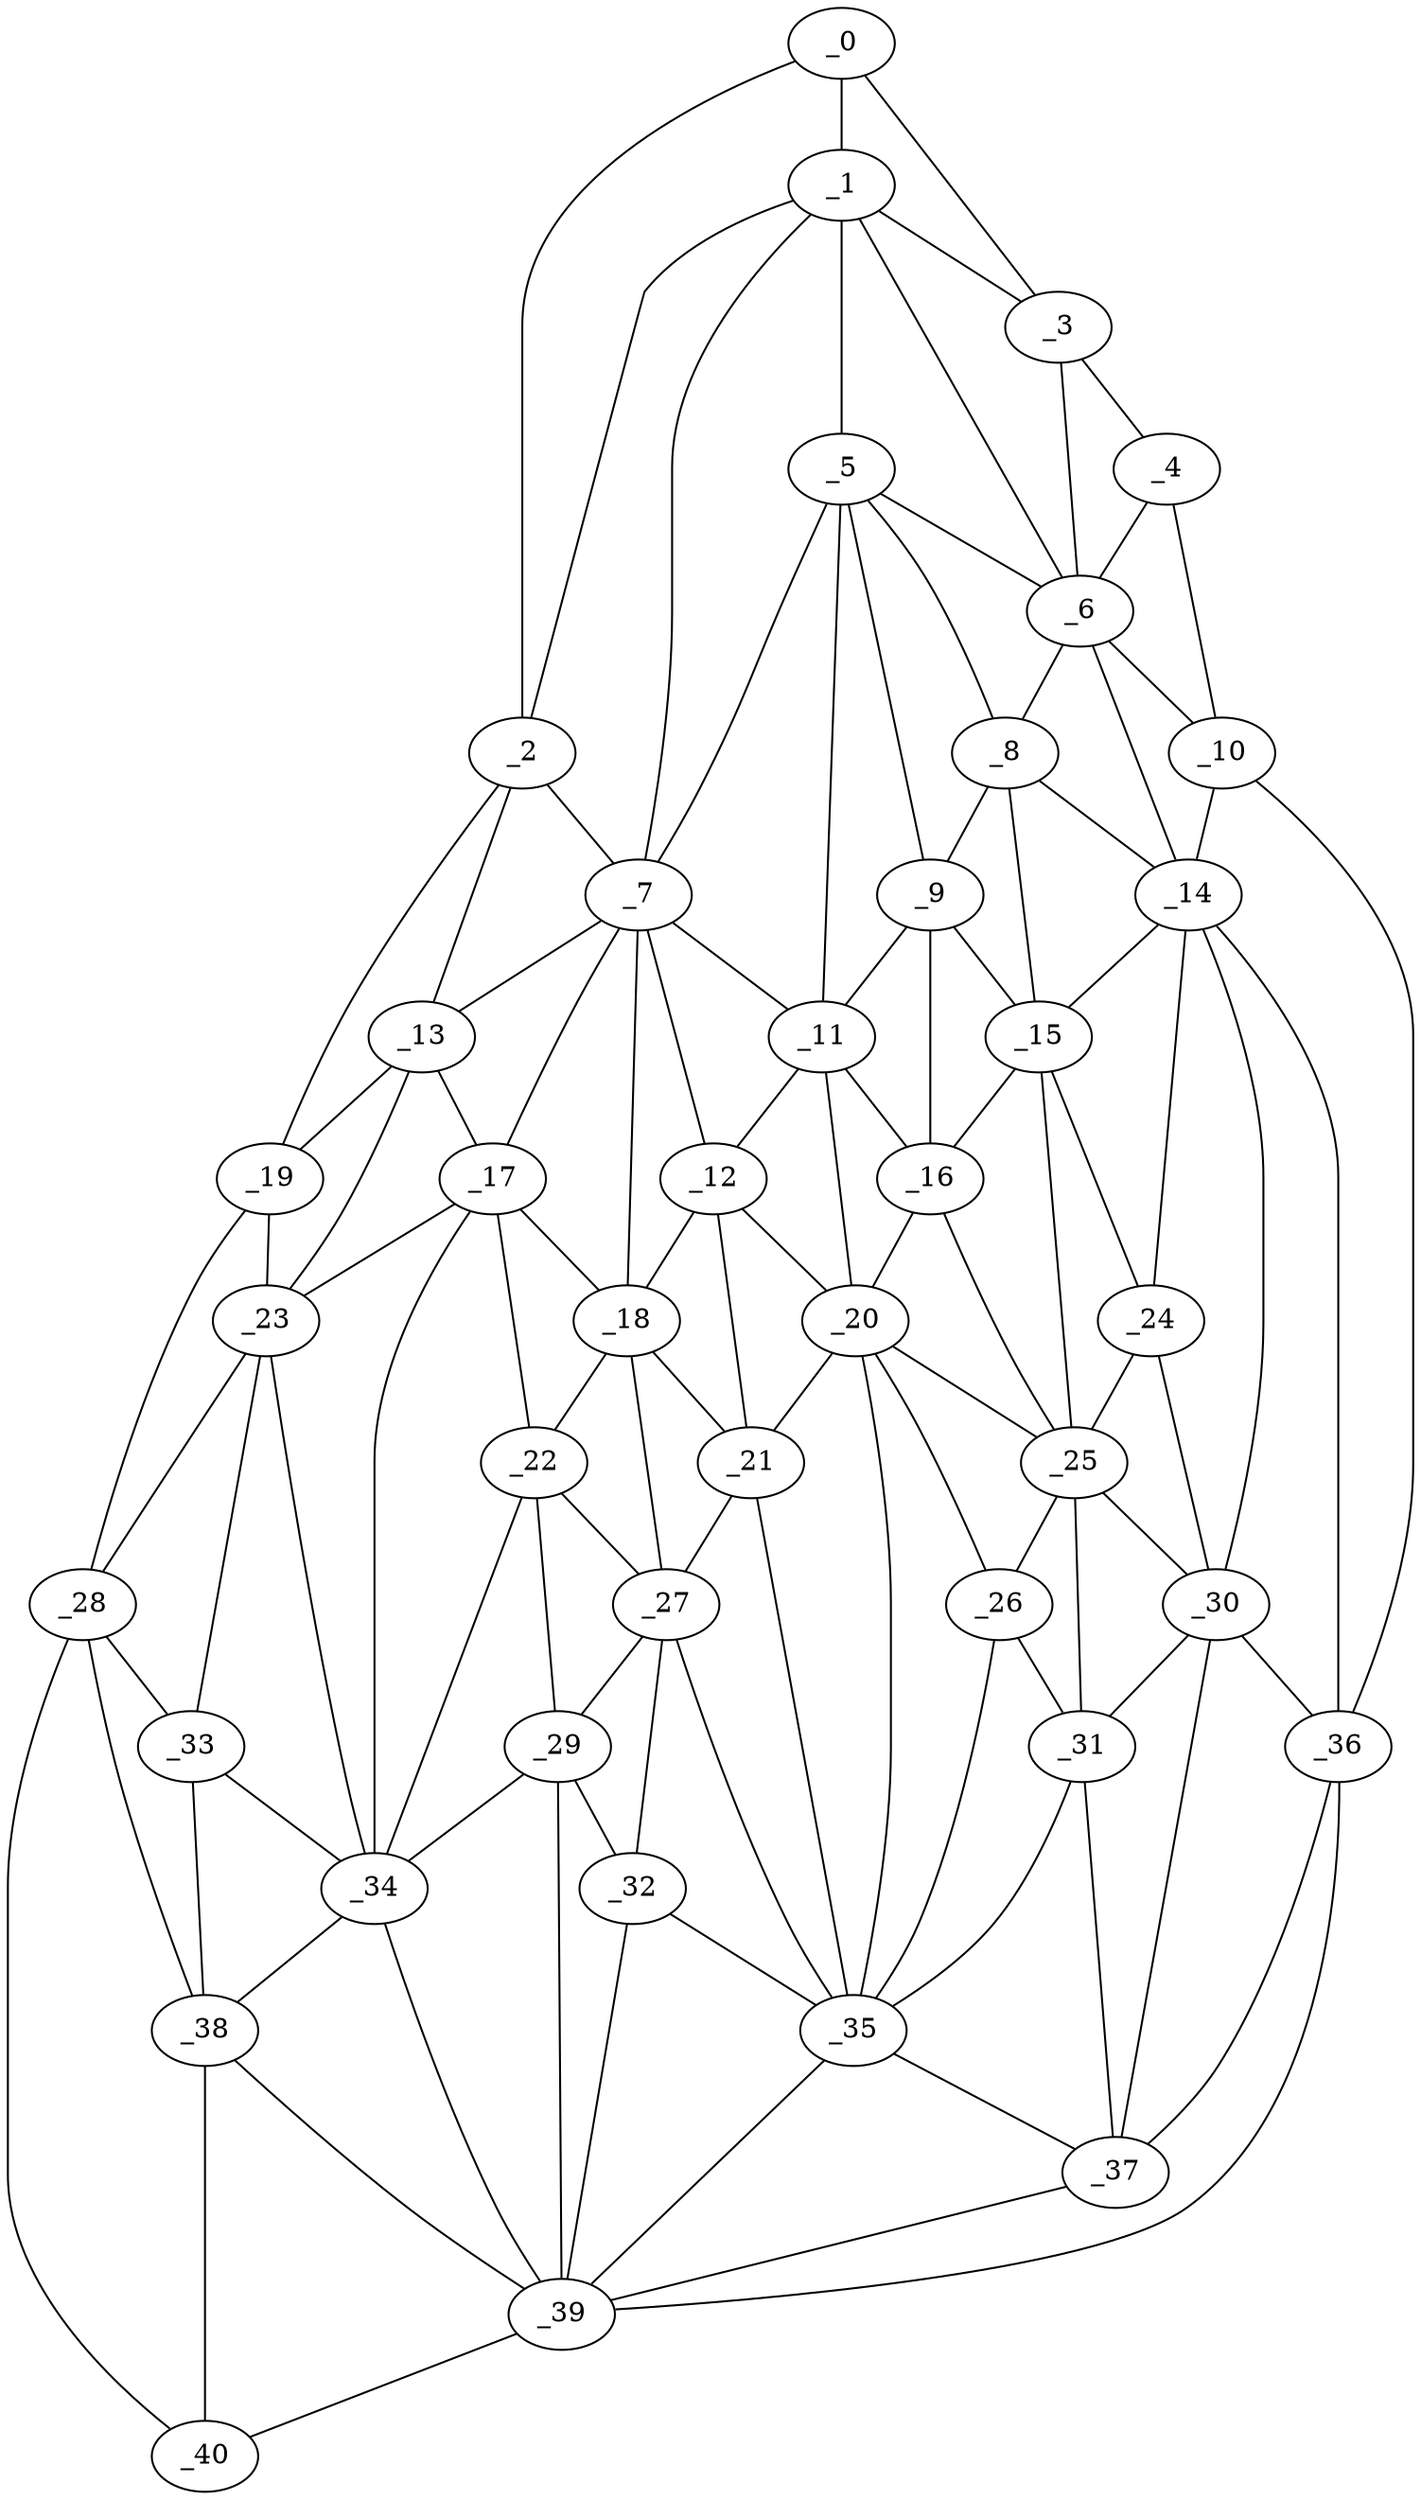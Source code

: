 graph "obj99__330.gxl" {
	_0	 [x=35,
		y=9];
	_1	 [x=36,
		y=16];
	_0 -- _1	 [valence=1];
	_2	 [x=39,
		y=118];
	_0 -- _2	 [valence=1];
	_3	 [x=44,
		y=4];
	_0 -- _3	 [valence=1];
	_1 -- _2	 [valence=1];
	_1 -- _3	 [valence=2];
	_5	 [x=53,
		y=33];
	_1 -- _5	 [valence=2];
	_6	 [x=54,
		y=6];
	_1 -- _6	 [valence=2];
	_7	 [x=57,
		y=76];
	_1 -- _7	 [valence=2];
	_2 -- _7	 [valence=2];
	_13	 [x=69,
		y=107];
	_2 -- _13	 [valence=2];
	_19	 [x=74,
		y=118];
	_2 -- _19	 [valence=1];
	_4	 [x=52,
		y=3];
	_3 -- _4	 [valence=1];
	_3 -- _6	 [valence=2];
	_4 -- _6	 [valence=2];
	_10	 [x=64,
		y=4];
	_4 -- _10	 [valence=1];
	_5 -- _6	 [valence=2];
	_5 -- _7	 [valence=1];
	_8	 [x=62,
		y=34];
	_5 -- _8	 [valence=1];
	_9	 [x=62,
		y=42];
	_5 -- _9	 [valence=2];
	_11	 [x=65,
		y=51];
	_5 -- _11	 [valence=2];
	_6 -- _8	 [valence=2];
	_6 -- _10	 [valence=1];
	_14	 [x=72,
		y=10];
	_6 -- _14	 [valence=2];
	_7 -- _11	 [valence=2];
	_12	 [x=68,
		y=57];
	_7 -- _12	 [valence=1];
	_7 -- _13	 [valence=1];
	_17	 [x=72,
		y=98];
	_7 -- _17	 [valence=2];
	_18	 [x=74,
		y=77];
	_7 -- _18	 [valence=1];
	_8 -- _9	 [valence=1];
	_8 -- _14	 [valence=1];
	_15	 [x=72,
		y=34];
	_8 -- _15	 [valence=2];
	_9 -- _11	 [valence=1];
	_9 -- _15	 [valence=2];
	_16	 [x=72,
		y=43];
	_9 -- _16	 [valence=1];
	_10 -- _14	 [valence=2];
	_36	 [x=95,
		y=16];
	_10 -- _36	 [valence=1];
	_11 -- _12	 [valence=2];
	_11 -- _16	 [valence=1];
	_20	 [x=75,
		y=51];
	_11 -- _20	 [valence=2];
	_12 -- _18	 [valence=2];
	_12 -- _20	 [valence=1];
	_21	 [x=78,
		y=70];
	_12 -- _21	 [valence=1];
	_13 -- _17	 [valence=1];
	_13 -- _19	 [valence=1];
	_23	 [x=78,
		y=105];
	_13 -- _23	 [valence=2];
	_14 -- _15	 [valence=1];
	_24	 [x=79,
		y=33];
	_14 -- _24	 [valence=1];
	_30	 [x=87,
		y=31];
	_14 -- _30	 [valence=2];
	_14 -- _36	 [valence=2];
	_15 -- _16	 [valence=2];
	_15 -- _24	 [valence=1];
	_25	 [x=80,
		y=40];
	_15 -- _25	 [valence=2];
	_16 -- _20	 [valence=2];
	_16 -- _25	 [valence=1];
	_17 -- _18	 [valence=2];
	_22	 [x=78,
		y=83];
	_17 -- _22	 [valence=2];
	_17 -- _23	 [valence=1];
	_34	 [x=91,
		y=94];
	_17 -- _34	 [valence=2];
	_18 -- _21	 [valence=2];
	_18 -- _22	 [valence=2];
	_27	 [x=84,
		y=72];
	_18 -- _27	 [valence=1];
	_19 -- _23	 [valence=2];
	_28	 [x=84,
		y=117];
	_19 -- _28	 [valence=1];
	_20 -- _21	 [valence=2];
	_20 -- _25	 [valence=2];
	_26	 [x=83,
		y=48];
	_20 -- _26	 [valence=2];
	_35	 [x=92,
		y=53];
	_20 -- _35	 [valence=2];
	_21 -- _27	 [valence=2];
	_21 -- _35	 [valence=2];
	_22 -- _27	 [valence=1];
	_29	 [x=85,
		y=83];
	_22 -- _29	 [valence=2];
	_22 -- _34	 [valence=2];
	_23 -- _28	 [valence=2];
	_33	 [x=90,
		y=103];
	_23 -- _33	 [valence=2];
	_23 -- _34	 [valence=1];
	_24 -- _25	 [valence=2];
	_24 -- _30	 [valence=2];
	_25 -- _26	 [valence=2];
	_25 -- _30	 [valence=1];
	_31	 [x=88,
		y=42];
	_25 -- _31	 [valence=1];
	_26 -- _31	 [valence=2];
	_26 -- _35	 [valence=2];
	_27 -- _29	 [valence=1];
	_32	 [x=89,
		y=73];
	_27 -- _32	 [valence=2];
	_27 -- _35	 [valence=1];
	_28 -- _33	 [valence=2];
	_38	 [x=95,
		y=110];
	_28 -- _38	 [valence=2];
	_40	 [x=96,
		y=115];
	_28 -- _40	 [valence=1];
	_29 -- _32	 [valence=2];
	_29 -- _34	 [valence=1];
	_39	 [x=96,
		y=72];
	_29 -- _39	 [valence=1];
	_30 -- _31	 [valence=1];
	_30 -- _36	 [valence=2];
	_37	 [x=95,
		y=37];
	_30 -- _37	 [valence=2];
	_31 -- _35	 [valence=2];
	_31 -- _37	 [valence=1];
	_32 -- _35	 [valence=2];
	_32 -- _39	 [valence=2];
	_33 -- _34	 [valence=2];
	_33 -- _38	 [valence=2];
	_34 -- _38	 [valence=1];
	_34 -- _39	 [valence=2];
	_35 -- _37	 [valence=2];
	_35 -- _39	 [valence=1];
	_36 -- _37	 [valence=1];
	_36 -- _39	 [valence=1];
	_37 -- _39	 [valence=1];
	_38 -- _39	 [valence=2];
	_38 -- _40	 [valence=2];
	_39 -- _40	 [valence=1];
}
